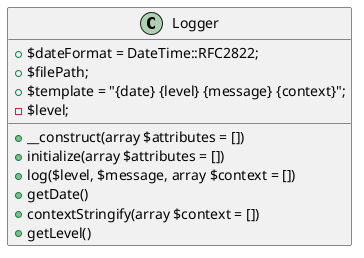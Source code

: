 @startuml
class Logger{
        + $dateFormat = DateTime::RFC2822;
        + $filePath;
        + $template = "{date} {level} {message} {context}";
        - $level;
    
        +  __construct(array $attributes = [])    
        +  initialize(array $attributes = [])
        +  log($level, $message, array $context = [])
        +  getDate()
        +  contextStringify(array $context = [])
        +  getLevel()
}

@enduml
